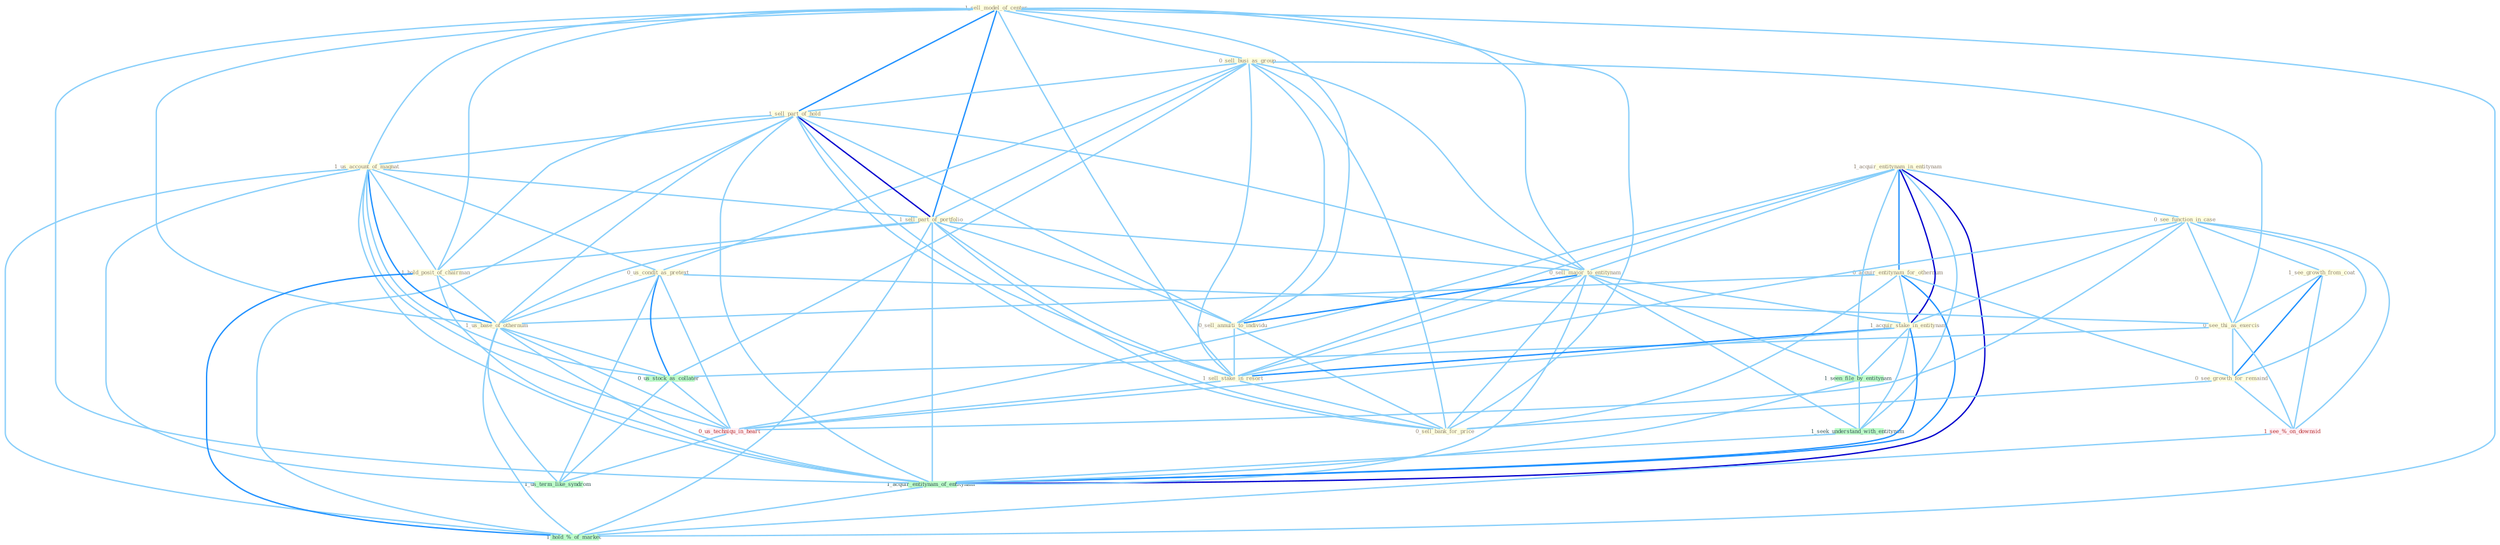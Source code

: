 Graph G{ 
    node
    [shape=polygon,style=filled,width=.5,height=.06,color="#BDFCC9",fixedsize=true,fontsize=4,
    fontcolor="#2f4f4f"];
    {node
    [color="#ffffe0", fontcolor="#8b7d6b"] "1_sell_model_of_center " "1_acquir_entitynam_in_entitynam " "0_sell_busi_as_group " "0_acquir_entitynam_for_othernum " "1_sell_part_of_hold " "1_us_account_of_magnat " "1_sell_part_of_portfolio " "1_hold_posit_of_chairman " "0_see_function_in_case " "0_sell_major_to_entitynam " "0_us_condit_as_pretext " "1_see_growth_from_coat " "0_see_thi_as_exercis " "1_us_base_of_othernum " "0_sell_annuiti_to_individu " "1_acquir_stake_in_entitynam " "0_see_growth_for_remaind " "1_sell_stake_in_resort " "0_sell_bank_for_price "}
{node [color="#fff0f5", fontcolor="#b22222"] "0_us_techniqu_in_heart " "1_see_%_on_downsid "}
edge [color="#B0E2FF"];

	"1_sell_model_of_center " -- "0_sell_busi_as_group " [w="1", color="#87cefa" ];
	"1_sell_model_of_center " -- "1_sell_part_of_hold " [w="2", color="#1e90ff" , len=0.8];
	"1_sell_model_of_center " -- "1_us_account_of_magnat " [w="1", color="#87cefa" ];
	"1_sell_model_of_center " -- "1_sell_part_of_portfolio " [w="2", color="#1e90ff" , len=0.8];
	"1_sell_model_of_center " -- "1_hold_posit_of_chairman " [w="1", color="#87cefa" ];
	"1_sell_model_of_center " -- "0_sell_major_to_entitynam " [w="1", color="#87cefa" ];
	"1_sell_model_of_center " -- "1_us_base_of_othernum " [w="1", color="#87cefa" ];
	"1_sell_model_of_center " -- "0_sell_annuiti_to_individu " [w="1", color="#87cefa" ];
	"1_sell_model_of_center " -- "1_sell_stake_in_resort " [w="1", color="#87cefa" ];
	"1_sell_model_of_center " -- "0_sell_bank_for_price " [w="1", color="#87cefa" ];
	"1_sell_model_of_center " -- "1_acquir_entitynam_of_entitynam " [w="1", color="#87cefa" ];
	"1_sell_model_of_center " -- "1_hold_%_of_market " [w="1", color="#87cefa" ];
	"1_acquir_entitynam_in_entitynam " -- "0_acquir_entitynam_for_othernum " [w="2", color="#1e90ff" , len=0.8];
	"1_acquir_entitynam_in_entitynam " -- "0_see_function_in_case " [w="1", color="#87cefa" ];
	"1_acquir_entitynam_in_entitynam " -- "0_sell_major_to_entitynam " [w="1", color="#87cefa" ];
	"1_acquir_entitynam_in_entitynam " -- "1_acquir_stake_in_entitynam " [w="3", color="#0000cd" , len=0.6];
	"1_acquir_entitynam_in_entitynam " -- "1_sell_stake_in_resort " [w="1", color="#87cefa" ];
	"1_acquir_entitynam_in_entitynam " -- "1_seen_file_by_entitynam " [w="1", color="#87cefa" ];
	"1_acquir_entitynam_in_entitynam " -- "1_seek_understand_with_entitynam " [w="1", color="#87cefa" ];
	"1_acquir_entitynam_in_entitynam " -- "1_acquir_entitynam_of_entitynam " [w="3", color="#0000cd" , len=0.6];
	"1_acquir_entitynam_in_entitynam " -- "0_us_techniqu_in_heart " [w="1", color="#87cefa" ];
	"0_sell_busi_as_group " -- "1_sell_part_of_hold " [w="1", color="#87cefa" ];
	"0_sell_busi_as_group " -- "1_sell_part_of_portfolio " [w="1", color="#87cefa" ];
	"0_sell_busi_as_group " -- "0_sell_major_to_entitynam " [w="1", color="#87cefa" ];
	"0_sell_busi_as_group " -- "0_us_condit_as_pretext " [w="1", color="#87cefa" ];
	"0_sell_busi_as_group " -- "0_see_thi_as_exercis " [w="1", color="#87cefa" ];
	"0_sell_busi_as_group " -- "0_sell_annuiti_to_individu " [w="1", color="#87cefa" ];
	"0_sell_busi_as_group " -- "1_sell_stake_in_resort " [w="1", color="#87cefa" ];
	"0_sell_busi_as_group " -- "0_sell_bank_for_price " [w="1", color="#87cefa" ];
	"0_sell_busi_as_group " -- "0_us_stock_as_collater " [w="1", color="#87cefa" ];
	"0_acquir_entitynam_for_othernum " -- "1_us_base_of_othernum " [w="1", color="#87cefa" ];
	"0_acquir_entitynam_for_othernum " -- "1_acquir_stake_in_entitynam " [w="1", color="#87cefa" ];
	"0_acquir_entitynam_for_othernum " -- "0_see_growth_for_remaind " [w="1", color="#87cefa" ];
	"0_acquir_entitynam_for_othernum " -- "0_sell_bank_for_price " [w="1", color="#87cefa" ];
	"0_acquir_entitynam_for_othernum " -- "1_acquir_entitynam_of_entitynam " [w="2", color="#1e90ff" , len=0.8];
	"1_sell_part_of_hold " -- "1_us_account_of_magnat " [w="1", color="#87cefa" ];
	"1_sell_part_of_hold " -- "1_sell_part_of_portfolio " [w="3", color="#0000cd" , len=0.6];
	"1_sell_part_of_hold " -- "1_hold_posit_of_chairman " [w="1", color="#87cefa" ];
	"1_sell_part_of_hold " -- "0_sell_major_to_entitynam " [w="1", color="#87cefa" ];
	"1_sell_part_of_hold " -- "1_us_base_of_othernum " [w="1", color="#87cefa" ];
	"1_sell_part_of_hold " -- "0_sell_annuiti_to_individu " [w="1", color="#87cefa" ];
	"1_sell_part_of_hold " -- "1_sell_stake_in_resort " [w="1", color="#87cefa" ];
	"1_sell_part_of_hold " -- "0_sell_bank_for_price " [w="1", color="#87cefa" ];
	"1_sell_part_of_hold " -- "1_acquir_entitynam_of_entitynam " [w="1", color="#87cefa" ];
	"1_sell_part_of_hold " -- "1_hold_%_of_market " [w="1", color="#87cefa" ];
	"1_us_account_of_magnat " -- "1_sell_part_of_portfolio " [w="1", color="#87cefa" ];
	"1_us_account_of_magnat " -- "1_hold_posit_of_chairman " [w="1", color="#87cefa" ];
	"1_us_account_of_magnat " -- "0_us_condit_as_pretext " [w="1", color="#87cefa" ];
	"1_us_account_of_magnat " -- "1_us_base_of_othernum " [w="2", color="#1e90ff" , len=0.8];
	"1_us_account_of_magnat " -- "0_us_stock_as_collater " [w="1", color="#87cefa" ];
	"1_us_account_of_magnat " -- "1_acquir_entitynam_of_entitynam " [w="1", color="#87cefa" ];
	"1_us_account_of_magnat " -- "0_us_techniqu_in_heart " [w="1", color="#87cefa" ];
	"1_us_account_of_magnat " -- "1_us_term_like_syndrom " [w="1", color="#87cefa" ];
	"1_us_account_of_magnat " -- "1_hold_%_of_market " [w="1", color="#87cefa" ];
	"1_sell_part_of_portfolio " -- "1_hold_posit_of_chairman " [w="1", color="#87cefa" ];
	"1_sell_part_of_portfolio " -- "0_sell_major_to_entitynam " [w="1", color="#87cefa" ];
	"1_sell_part_of_portfolio " -- "1_us_base_of_othernum " [w="1", color="#87cefa" ];
	"1_sell_part_of_portfolio " -- "0_sell_annuiti_to_individu " [w="1", color="#87cefa" ];
	"1_sell_part_of_portfolio " -- "1_sell_stake_in_resort " [w="1", color="#87cefa" ];
	"1_sell_part_of_portfolio " -- "0_sell_bank_for_price " [w="1", color="#87cefa" ];
	"1_sell_part_of_portfolio " -- "1_acquir_entitynam_of_entitynam " [w="1", color="#87cefa" ];
	"1_sell_part_of_portfolio " -- "1_hold_%_of_market " [w="1", color="#87cefa" ];
	"1_hold_posit_of_chairman " -- "1_us_base_of_othernum " [w="1", color="#87cefa" ];
	"1_hold_posit_of_chairman " -- "1_acquir_entitynam_of_entitynam " [w="1", color="#87cefa" ];
	"1_hold_posit_of_chairman " -- "1_hold_%_of_market " [w="2", color="#1e90ff" , len=0.8];
	"0_see_function_in_case " -- "1_see_growth_from_coat " [w="1", color="#87cefa" ];
	"0_see_function_in_case " -- "0_see_thi_as_exercis " [w="1", color="#87cefa" ];
	"0_see_function_in_case " -- "1_acquir_stake_in_entitynam " [w="1", color="#87cefa" ];
	"0_see_function_in_case " -- "0_see_growth_for_remaind " [w="1", color="#87cefa" ];
	"0_see_function_in_case " -- "1_sell_stake_in_resort " [w="1", color="#87cefa" ];
	"0_see_function_in_case " -- "0_us_techniqu_in_heart " [w="1", color="#87cefa" ];
	"0_see_function_in_case " -- "1_see_%_on_downsid " [w="1", color="#87cefa" ];
	"0_sell_major_to_entitynam " -- "0_sell_annuiti_to_individu " [w="2", color="#1e90ff" , len=0.8];
	"0_sell_major_to_entitynam " -- "1_acquir_stake_in_entitynam " [w="1", color="#87cefa" ];
	"0_sell_major_to_entitynam " -- "1_sell_stake_in_resort " [w="1", color="#87cefa" ];
	"0_sell_major_to_entitynam " -- "0_sell_bank_for_price " [w="1", color="#87cefa" ];
	"0_sell_major_to_entitynam " -- "1_seen_file_by_entitynam " [w="1", color="#87cefa" ];
	"0_sell_major_to_entitynam " -- "1_seek_understand_with_entitynam " [w="1", color="#87cefa" ];
	"0_sell_major_to_entitynam " -- "1_acquir_entitynam_of_entitynam " [w="1", color="#87cefa" ];
	"0_us_condit_as_pretext " -- "0_see_thi_as_exercis " [w="1", color="#87cefa" ];
	"0_us_condit_as_pretext " -- "1_us_base_of_othernum " [w="1", color="#87cefa" ];
	"0_us_condit_as_pretext " -- "0_us_stock_as_collater " [w="2", color="#1e90ff" , len=0.8];
	"0_us_condit_as_pretext " -- "0_us_techniqu_in_heart " [w="1", color="#87cefa" ];
	"0_us_condit_as_pretext " -- "1_us_term_like_syndrom " [w="1", color="#87cefa" ];
	"1_see_growth_from_coat " -- "0_see_thi_as_exercis " [w="1", color="#87cefa" ];
	"1_see_growth_from_coat " -- "0_see_growth_for_remaind " [w="2", color="#1e90ff" , len=0.8];
	"1_see_growth_from_coat " -- "1_see_%_on_downsid " [w="1", color="#87cefa" ];
	"0_see_thi_as_exercis " -- "0_see_growth_for_remaind " [w="1", color="#87cefa" ];
	"0_see_thi_as_exercis " -- "0_us_stock_as_collater " [w="1", color="#87cefa" ];
	"0_see_thi_as_exercis " -- "1_see_%_on_downsid " [w="1", color="#87cefa" ];
	"1_us_base_of_othernum " -- "0_us_stock_as_collater " [w="1", color="#87cefa" ];
	"1_us_base_of_othernum " -- "1_acquir_entitynam_of_entitynam " [w="1", color="#87cefa" ];
	"1_us_base_of_othernum " -- "0_us_techniqu_in_heart " [w="1", color="#87cefa" ];
	"1_us_base_of_othernum " -- "1_us_term_like_syndrom " [w="1", color="#87cefa" ];
	"1_us_base_of_othernum " -- "1_hold_%_of_market " [w="1", color="#87cefa" ];
	"0_sell_annuiti_to_individu " -- "1_sell_stake_in_resort " [w="1", color="#87cefa" ];
	"0_sell_annuiti_to_individu " -- "0_sell_bank_for_price " [w="1", color="#87cefa" ];
	"1_acquir_stake_in_entitynam " -- "1_sell_stake_in_resort " [w="2", color="#1e90ff" , len=0.8];
	"1_acquir_stake_in_entitynam " -- "1_seen_file_by_entitynam " [w="1", color="#87cefa" ];
	"1_acquir_stake_in_entitynam " -- "1_seek_understand_with_entitynam " [w="1", color="#87cefa" ];
	"1_acquir_stake_in_entitynam " -- "1_acquir_entitynam_of_entitynam " [w="2", color="#1e90ff" , len=0.8];
	"1_acquir_stake_in_entitynam " -- "0_us_techniqu_in_heart " [w="1", color="#87cefa" ];
	"0_see_growth_for_remaind " -- "0_sell_bank_for_price " [w="1", color="#87cefa" ];
	"0_see_growth_for_remaind " -- "1_see_%_on_downsid " [w="1", color="#87cefa" ];
	"1_sell_stake_in_resort " -- "0_sell_bank_for_price " [w="1", color="#87cefa" ];
	"1_sell_stake_in_resort " -- "0_us_techniqu_in_heart " [w="1", color="#87cefa" ];
	"1_seen_file_by_entitynam " -- "1_seek_understand_with_entitynam " [w="1", color="#87cefa" ];
	"1_seen_file_by_entitynam " -- "1_acquir_entitynam_of_entitynam " [w="1", color="#87cefa" ];
	"0_us_stock_as_collater " -- "0_us_techniqu_in_heart " [w="1", color="#87cefa" ];
	"0_us_stock_as_collater " -- "1_us_term_like_syndrom " [w="1", color="#87cefa" ];
	"1_seek_understand_with_entitynam " -- "1_acquir_entitynam_of_entitynam " [w="1", color="#87cefa" ];
	"1_acquir_entitynam_of_entitynam " -- "1_hold_%_of_market " [w="1", color="#87cefa" ];
	"0_us_techniqu_in_heart " -- "1_us_term_like_syndrom " [w="1", color="#87cefa" ];
	"1_see_%_on_downsid " -- "1_hold_%_of_market " [w="1", color="#87cefa" ];
}